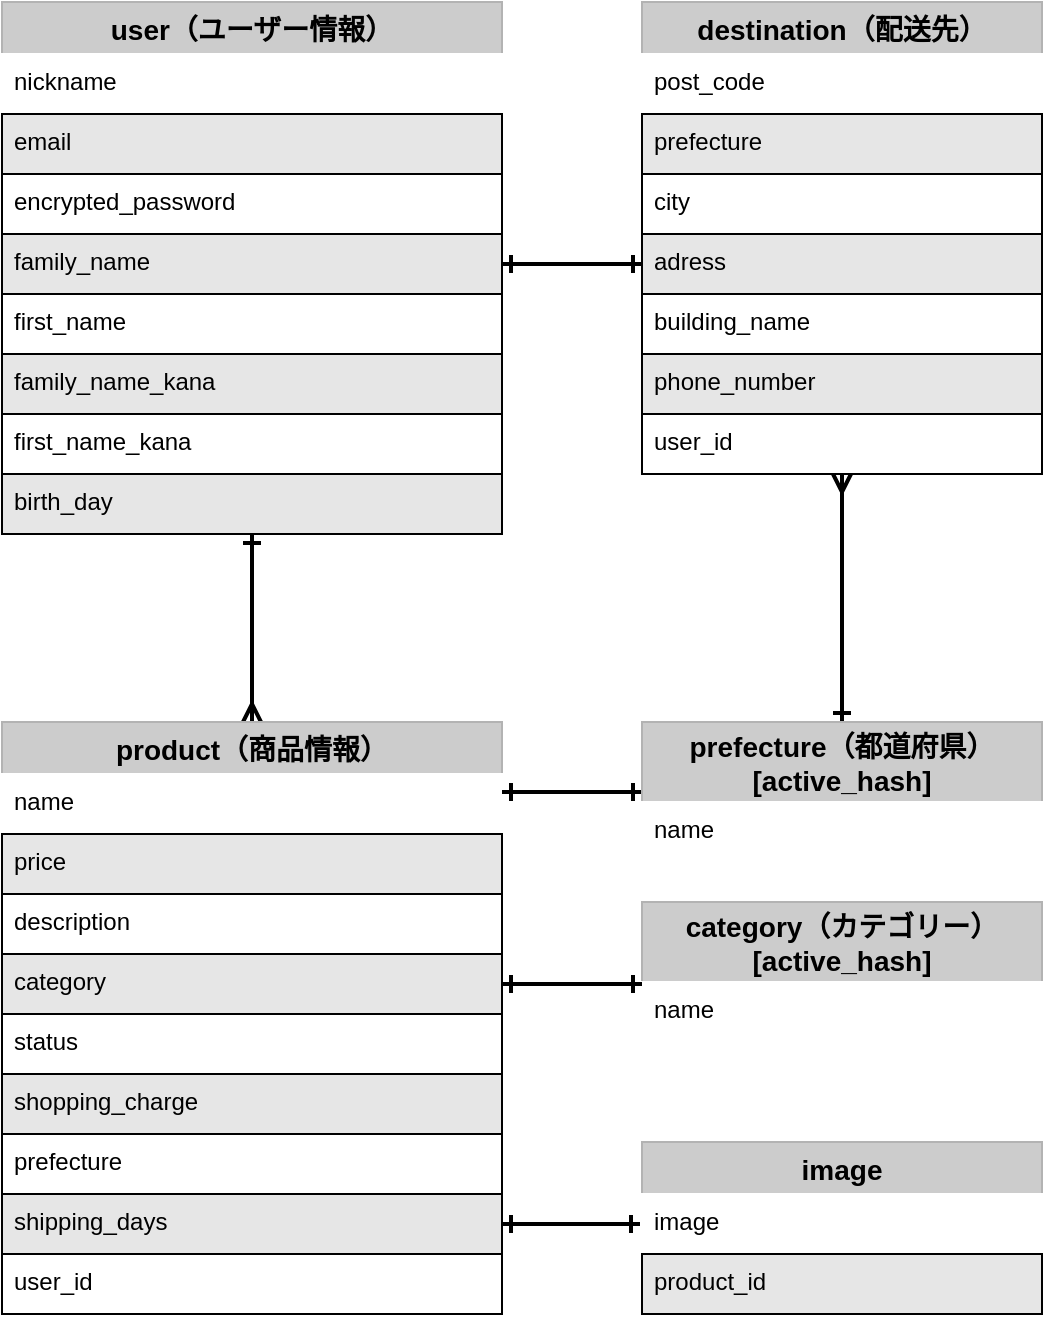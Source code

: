 <mxfile>
    <diagram id="jv-OmOBUWXHtcZbs8eMy" name="ページ1">
        <mxGraphModel dx="308" dy="718" grid="1" gridSize="10" guides="1" tooltips="1" connect="1" arrows="1" fold="1" page="1" pageScale="1" pageWidth="827" pageHeight="1169" math="0" shadow="0">
            <root>
                <mxCell id="0"/>
                <mxCell id="1" parent="0"/>
                <mxCell id="80" style="edgeStyle=none;html=1;exitX=0.5;exitY=1;exitDx=0;exitDy=0;entryX=0.5;entryY=0;entryDx=0;entryDy=0;endArrow=ERmany;endFill=0;strokeWidth=2;startArrow=ERone;startFill=0;" parent="1" source="19" target="33" edge="1">
                    <mxGeometry relative="1" as="geometry"/>
                </mxCell>
                <mxCell id="19" value="user（ユーザー情報）" style="swimlane;fontStyle=1;childLayout=stackLayout;horizontal=1;startSize=26;horizontalStack=0;resizeParent=1;resizeParentMax=0;resizeLast=0;collapsible=1;marginBottom=0;align=center;fontSize=14;fillColor=#CCCCCC;strokeColor=#B3B3B3;fontColor=#000000;perimeterSpacing=0;" parent="1" vertex="1">
                    <mxGeometry x="30" y="110" width="250" height="266" as="geometry"/>
                </mxCell>
                <mxCell id="20" value="nickname" style="text;strokeColor=#FFFFFF;fillColor=#FFFFFF;spacingLeft=4;spacingRight=4;overflow=hidden;rotatable=0;points=[[0,0.5],[1,0.5]];portConstraint=eastwest;fontSize=12;perimeterSpacing=1;fontColor=#000000;" parent="19" vertex="1">
                    <mxGeometry y="26" width="250" height="30" as="geometry"/>
                </mxCell>
                <mxCell id="21" value="email" style="text;strokeColor=default;fillColor=#E6E6E6;spacingLeft=4;spacingRight=4;overflow=hidden;rotatable=0;points=[[0,0.5],[1,0.5]];portConstraint=eastwest;fontSize=12;fontColor=#000000;" parent="19" vertex="1">
                    <mxGeometry y="56" width="250" height="30" as="geometry"/>
                </mxCell>
                <mxCell id="22" value="encrypted_password" style="text;strokeColor=default;fillColor=#FFFFFF;spacingLeft=4;spacingRight=4;overflow=hidden;rotatable=0;points=[[0,0.5],[1,0.5]];portConstraint=eastwest;fontSize=12;gradientColor=none;fontColor=#000000;" parent="19" vertex="1">
                    <mxGeometry y="86" width="250" height="30" as="geometry"/>
                </mxCell>
                <mxCell id="28" value="family_name" style="text;strokeColor=default;fillColor=#E6E6E6;spacingLeft=4;spacingRight=4;overflow=hidden;rotatable=0;points=[[0,0.5],[1,0.5]];portConstraint=eastwest;fontSize=12;fontColor=#000000;" parent="19" vertex="1">
                    <mxGeometry y="116" width="250" height="30" as="geometry"/>
                </mxCell>
                <mxCell id="29" value="first_name" style="text;strokeColor=default;fillColor=#FFFFFF;spacingLeft=4;spacingRight=4;overflow=hidden;rotatable=0;points=[[0,0.5],[1,0.5]];portConstraint=eastwest;fontSize=12;gradientColor=none;fontColor=#000000;" parent="19" vertex="1">
                    <mxGeometry y="146" width="250" height="30" as="geometry"/>
                </mxCell>
                <mxCell id="30" value="family_name_kana" style="text;strokeColor=default;fillColor=#E6E6E6;spacingLeft=4;spacingRight=4;overflow=hidden;rotatable=0;points=[[0,0.5],[1,0.5]];portConstraint=eastwest;fontSize=12;fontColor=#000000;" parent="19" vertex="1">
                    <mxGeometry y="176" width="250" height="30" as="geometry"/>
                </mxCell>
                <mxCell id="31" value="first_name_kana" style="text;strokeColor=default;fillColor=#FFFFFF;spacingLeft=4;spacingRight=4;overflow=hidden;rotatable=0;points=[[0,0.5],[1,0.5]];portConstraint=eastwest;fontSize=12;gradientColor=none;fontColor=#000000;" parent="19" vertex="1">
                    <mxGeometry y="206" width="250" height="30" as="geometry"/>
                </mxCell>
                <mxCell id="32" value="birth_day" style="text;strokeColor=default;fillColor=#E6E6E6;spacingLeft=4;spacingRight=4;overflow=hidden;rotatable=0;points=[[0,0.5],[1,0.5]];portConstraint=eastwest;fontSize=12;fontColor=#000000;" parent="19" vertex="1">
                    <mxGeometry y="236" width="250" height="30" as="geometry"/>
                </mxCell>
                <mxCell id="33" value="product（商品情報）" style="swimlane;fontStyle=1;childLayout=stackLayout;horizontal=1;startSize=26;horizontalStack=0;resizeParent=1;resizeParentMax=0;resizeLast=0;collapsible=1;marginBottom=0;align=center;fontSize=14;fillColor=#CCCCCC;strokeColor=#B3B3B3;fontColor=#000000;perimeterSpacing=0;" parent="1" vertex="1">
                    <mxGeometry x="30" y="470" width="250" height="296" as="geometry"/>
                </mxCell>
                <mxCell id="34" value="name" style="text;strokeColor=#FFFFFF;fillColor=#FFFFFF;spacingLeft=4;spacingRight=4;overflow=hidden;rotatable=0;points=[[0,0.5],[1,0.5]];portConstraint=eastwest;fontSize=12;perimeterSpacing=1;fontColor=#000000;" parent="33" vertex="1">
                    <mxGeometry y="26" width="250" height="30" as="geometry"/>
                </mxCell>
                <mxCell id="35" value="price" style="text;strokeColor=default;fillColor=#E6E6E6;spacingLeft=4;spacingRight=4;overflow=hidden;rotatable=0;points=[[0,0.5],[1,0.5]];portConstraint=eastwest;fontSize=12;fontColor=#000000;" parent="33" vertex="1">
                    <mxGeometry y="56" width="250" height="30" as="geometry"/>
                </mxCell>
                <mxCell id="36" value="description" style="text;strokeColor=default;fillColor=#FFFFFF;spacingLeft=4;spacingRight=4;overflow=hidden;rotatable=0;points=[[0,0.5],[1,0.5]];portConstraint=eastwest;fontSize=12;gradientColor=none;fontColor=#000000;" parent="33" vertex="1">
                    <mxGeometry y="86" width="250" height="30" as="geometry"/>
                </mxCell>
                <mxCell id="41" value="category" style="text;strokeColor=default;fillColor=#E6E6E6;spacingLeft=4;spacingRight=4;overflow=hidden;rotatable=0;points=[[0,0.5],[1,0.5]];portConstraint=eastwest;fontSize=12;fontColor=#000000;" parent="33" vertex="1">
                    <mxGeometry y="116" width="250" height="30" as="geometry"/>
                </mxCell>
                <mxCell id="37" value="status" style="text;strokeColor=default;fillColor=#FFFFFF;spacingLeft=4;spacingRight=4;overflow=hidden;rotatable=0;points=[[0,0.5],[1,0.5]];portConstraint=eastwest;fontSize=12;fontColor=#000000;" parent="33" vertex="1">
                    <mxGeometry y="146" width="250" height="30" as="geometry"/>
                </mxCell>
                <mxCell id="38" value="shopping_charge" style="text;strokeColor=default;fillColor=#E6E6E6;spacingLeft=4;spacingRight=4;overflow=hidden;rotatable=0;points=[[0,0.5],[1,0.5]];portConstraint=eastwest;fontSize=12;gradientColor=none;fontColor=#000000;" parent="33" vertex="1">
                    <mxGeometry y="176" width="250" height="30" as="geometry"/>
                </mxCell>
                <mxCell id="90" value="prefecture" style="text;strokeColor=default;fillColor=#FFFFFF;spacingLeft=4;spacingRight=4;overflow=hidden;rotatable=0;points=[[0,0.5],[1,0.5]];portConstraint=eastwest;fontSize=12;gradientColor=none;fontColor=#000000;" parent="33" vertex="1">
                    <mxGeometry y="206" width="250" height="30" as="geometry"/>
                </mxCell>
                <mxCell id="39" value="shipping_days" style="text;strokeColor=default;fillColor=#E6E6E6;spacingLeft=4;spacingRight=4;overflow=hidden;rotatable=0;points=[[0,0.5],[1,0.5]];portConstraint=eastwest;fontSize=12;fontColor=#000000;" parent="33" vertex="1">
                    <mxGeometry y="236" width="250" height="30" as="geometry"/>
                </mxCell>
                <mxCell id="40" value="user_id" style="text;strokeColor=default;fillColor=#FFFFFF;spacingLeft=4;spacingRight=4;overflow=hidden;rotatable=0;points=[[0,0.5],[1,0.5]];portConstraint=eastwest;fontSize=12;gradientColor=none;fontColor=#000000;" parent="33" vertex="1">
                    <mxGeometry y="266" width="250" height="30" as="geometry"/>
                </mxCell>
                <mxCell id="48" value="destination（配送先）" style="swimlane;fontStyle=1;childLayout=stackLayout;horizontal=1;startSize=26;horizontalStack=0;resizeParent=1;resizeParentMax=0;resizeLast=0;collapsible=1;marginBottom=0;align=center;fontSize=14;fillColor=#CCCCCC;strokeColor=#B3B3B3;fontColor=#000000;perimeterSpacing=0;" parent="1" vertex="1">
                    <mxGeometry x="350" y="110" width="200" height="236" as="geometry"/>
                </mxCell>
                <mxCell id="49" value="post_code" style="text;strokeColor=#FFFFFF;fillColor=#FFFFFF;spacingLeft=4;spacingRight=4;overflow=hidden;rotatable=0;points=[[0,0.5],[1,0.5]];portConstraint=eastwest;fontSize=12;perimeterSpacing=1;fontColor=#000000;" parent="48" vertex="1">
                    <mxGeometry y="26" width="200" height="30" as="geometry"/>
                </mxCell>
                <mxCell id="56" value="prefecture" style="text;strokeColor=default;fillColor=#E6E6E6;spacingLeft=4;spacingRight=4;overflow=hidden;rotatable=0;points=[[0,0.5],[1,0.5]];portConstraint=eastwest;fontSize=12;fontColor=#000000;" parent="48" vertex="1">
                    <mxGeometry y="56" width="200" height="30" as="geometry"/>
                </mxCell>
                <mxCell id="50" value="city" style="text;strokeColor=default;fillColor=#FFFFFF;spacingLeft=4;spacingRight=4;overflow=hidden;rotatable=0;points=[[0,0.5],[1,0.5]];portConstraint=eastwest;fontSize=12;fontColor=#000000;" parent="48" vertex="1">
                    <mxGeometry y="86" width="200" height="30" as="geometry"/>
                </mxCell>
                <mxCell id="52" value="adress" style="text;strokeColor=default;fillColor=#E6E6E6;spacingLeft=4;spacingRight=4;overflow=hidden;rotatable=0;points=[[0,0.5],[1,0.5]];portConstraint=eastwest;fontSize=12;fontColor=#000000;" parent="48" vertex="1">
                    <mxGeometry y="116" width="200" height="30" as="geometry"/>
                </mxCell>
                <mxCell id="53" value="building_name" style="text;strokeColor=default;fillColor=#FFFFFF;spacingLeft=4;spacingRight=4;overflow=hidden;rotatable=0;points=[[0,0.5],[1,0.5]];portConstraint=eastwest;fontSize=12;gradientColor=none;fontColor=#000000;" parent="48" vertex="1">
                    <mxGeometry y="146" width="200" height="30" as="geometry"/>
                </mxCell>
                <mxCell id="54" value="phone_number" style="text;strokeColor=default;fillColor=#E6E6E6;spacingLeft=4;spacingRight=4;overflow=hidden;rotatable=0;points=[[0,0.5],[1,0.5]];portConstraint=eastwest;fontSize=12;fontColor=#000000;" parent="48" vertex="1">
                    <mxGeometry y="176" width="200" height="30" as="geometry"/>
                </mxCell>
                <mxCell id="55" value="user_id" style="text;strokeColor=default;fillColor=#FFFFFF;spacingLeft=4;spacingRight=4;overflow=hidden;rotatable=0;points=[[0,0.5],[1,0.5]];portConstraint=eastwest;fontSize=12;gradientColor=none;fontColor=#000000;" parent="48" vertex="1">
                    <mxGeometry y="206" width="200" height="30" as="geometry"/>
                </mxCell>
                <mxCell id="66" value="image" style="swimlane;fontStyle=1;childLayout=stackLayout;horizontal=1;startSize=26;horizontalStack=0;resizeParent=1;resizeParentMax=0;resizeLast=0;collapsible=1;marginBottom=0;align=center;fontSize=14;fillColor=#CCCCCC;strokeColor=#B3B3B3;fontColor=#000000;perimeterSpacing=0;" parent="1" vertex="1">
                    <mxGeometry x="350" y="680" width="200" height="86" as="geometry"/>
                </mxCell>
                <mxCell id="67" value="image" style="text;strokeColor=#FFFFFF;fillColor=#FFFFFF;spacingLeft=4;spacingRight=4;overflow=hidden;rotatable=0;points=[[0,0.5],[1,0.5]];portConstraint=eastwest;fontSize=12;perimeterSpacing=1;fontColor=#000000;" parent="66" vertex="1">
                    <mxGeometry y="26" width="200" height="30" as="geometry"/>
                </mxCell>
                <mxCell id="68" value="product_id" style="text;strokeColor=default;fillColor=#E6E6E6;spacingLeft=4;spacingRight=4;overflow=hidden;rotatable=0;points=[[0,0.5],[1,0.5]];portConstraint=eastwest;fontSize=12;fontColor=#000000;" parent="66" vertex="1">
                    <mxGeometry y="56" width="200" height="30" as="geometry"/>
                </mxCell>
                <mxCell id="70" value="category（カテゴリー）&#10;[active_hash]" style="swimlane;fontStyle=1;childLayout=stackLayout;horizontal=1;startSize=40;horizontalStack=0;resizeParent=1;resizeParentMax=0;resizeLast=0;collapsible=1;marginBottom=0;align=center;fontSize=14;fillColor=#CCCCCC;strokeColor=#B3B3B3;fontColor=#000000;perimeterSpacing=0;" parent="1" vertex="1">
                    <mxGeometry x="350" y="560" width="200" height="70" as="geometry">
                        <mxRectangle x="440" y="670" width="90" height="26" as="alternateBounds"/>
                    </mxGeometry>
                </mxCell>
                <mxCell id="71" value="name" style="text;strokeColor=#FFFFFF;fillColor=#FFFFFF;spacingLeft=4;spacingRight=4;overflow=hidden;rotatable=0;points=[[0,0.5],[1,0.5]];portConstraint=eastwest;fontSize=12;perimeterSpacing=1;fontColor=#000000;" parent="70" vertex="1">
                    <mxGeometry y="40" width="200" height="30" as="geometry"/>
                </mxCell>
                <mxCell id="84" style="edgeStyle=none;html=1;entryX=0;entryY=0.5;entryDx=0;entryDy=0;startArrow=ERone;startFill=0;endArrow=ERone;endFill=0;strokeWidth=2;" parent="1" target="67" edge="1">
                    <mxGeometry relative="1" as="geometry">
                        <mxPoint x="280" y="721" as="sourcePoint"/>
                    </mxGeometry>
                </mxCell>
                <mxCell id="88" style="edgeStyle=none;html=1;startArrow=ERone;startFill=0;endArrow=ERone;endFill=0;strokeWidth=2;entryX=1;entryY=0.5;entryDx=0;entryDy=0;" parent="1" edge="1" target="41">
                    <mxGeometry relative="1" as="geometry">
                        <mxPoint x="280" y="725" as="targetPoint"/>
                        <mxPoint x="350" y="601" as="sourcePoint"/>
                    </mxGeometry>
                </mxCell>
                <mxCell id="97" style="edgeStyle=none;html=1;exitX=0.5;exitY=0;exitDx=0;exitDy=0;entryX=0.5;entryY=1;entryDx=0;entryDy=0;startArrow=ERone;startFill=0;endArrow=ERmany;endFill=0;strokeWidth=2;" parent="1" source="94" target="48" edge="1">
                    <mxGeometry relative="1" as="geometry"/>
                </mxCell>
                <mxCell id="102" style="edgeStyle=none;html=1;exitX=0;exitY=0.5;exitDx=0;exitDy=0;startArrow=ERone;startFill=0;endArrow=ERone;endFill=0;strokeWidth=2;" edge="1" parent="1" source="94">
                    <mxGeometry relative="1" as="geometry">
                        <mxPoint x="280" y="505" as="targetPoint"/>
                    </mxGeometry>
                </mxCell>
                <mxCell id="94" value="prefecture（都道府県）&#10;[active_hash]" style="swimlane;fontStyle=1;childLayout=stackLayout;horizontal=1;startSize=40;horizontalStack=0;resizeParent=1;resizeParentMax=0;resizeLast=0;collapsible=1;marginBottom=0;align=center;fontSize=14;fillColor=#CCCCCC;strokeColor=#B3B3B3;fontColor=#000000;perimeterSpacing=0;" parent="1" vertex="1">
                    <mxGeometry x="350" y="470" width="200" height="70" as="geometry">
                        <mxRectangle x="440" y="670" width="90" height="26" as="alternateBounds"/>
                    </mxGeometry>
                </mxCell>
                <mxCell id="95" value="name" style="text;strokeColor=#FFFFFF;fillColor=#FFFFFF;spacingLeft=4;spacingRight=4;overflow=hidden;rotatable=0;points=[[0,0.5],[1,0.5]];portConstraint=eastwest;fontSize=12;perimeterSpacing=1;fontColor=#000000;" parent="94" vertex="1">
                    <mxGeometry y="40" width="200" height="30" as="geometry"/>
                </mxCell>
                <mxCell id="100" style="edgeStyle=none;html=1;entryX=1;entryY=0.5;entryDx=0;entryDy=0;endArrow=ERone;endFill=0;startArrow=ERone;startFill=0;strokeWidth=2;" edge="1" parent="1" target="28">
                    <mxGeometry relative="1" as="geometry">
                        <mxPoint x="350" y="241" as="sourcePoint"/>
                    </mxGeometry>
                </mxCell>
            </root>
        </mxGraphModel>
    </diagram>
</mxfile>